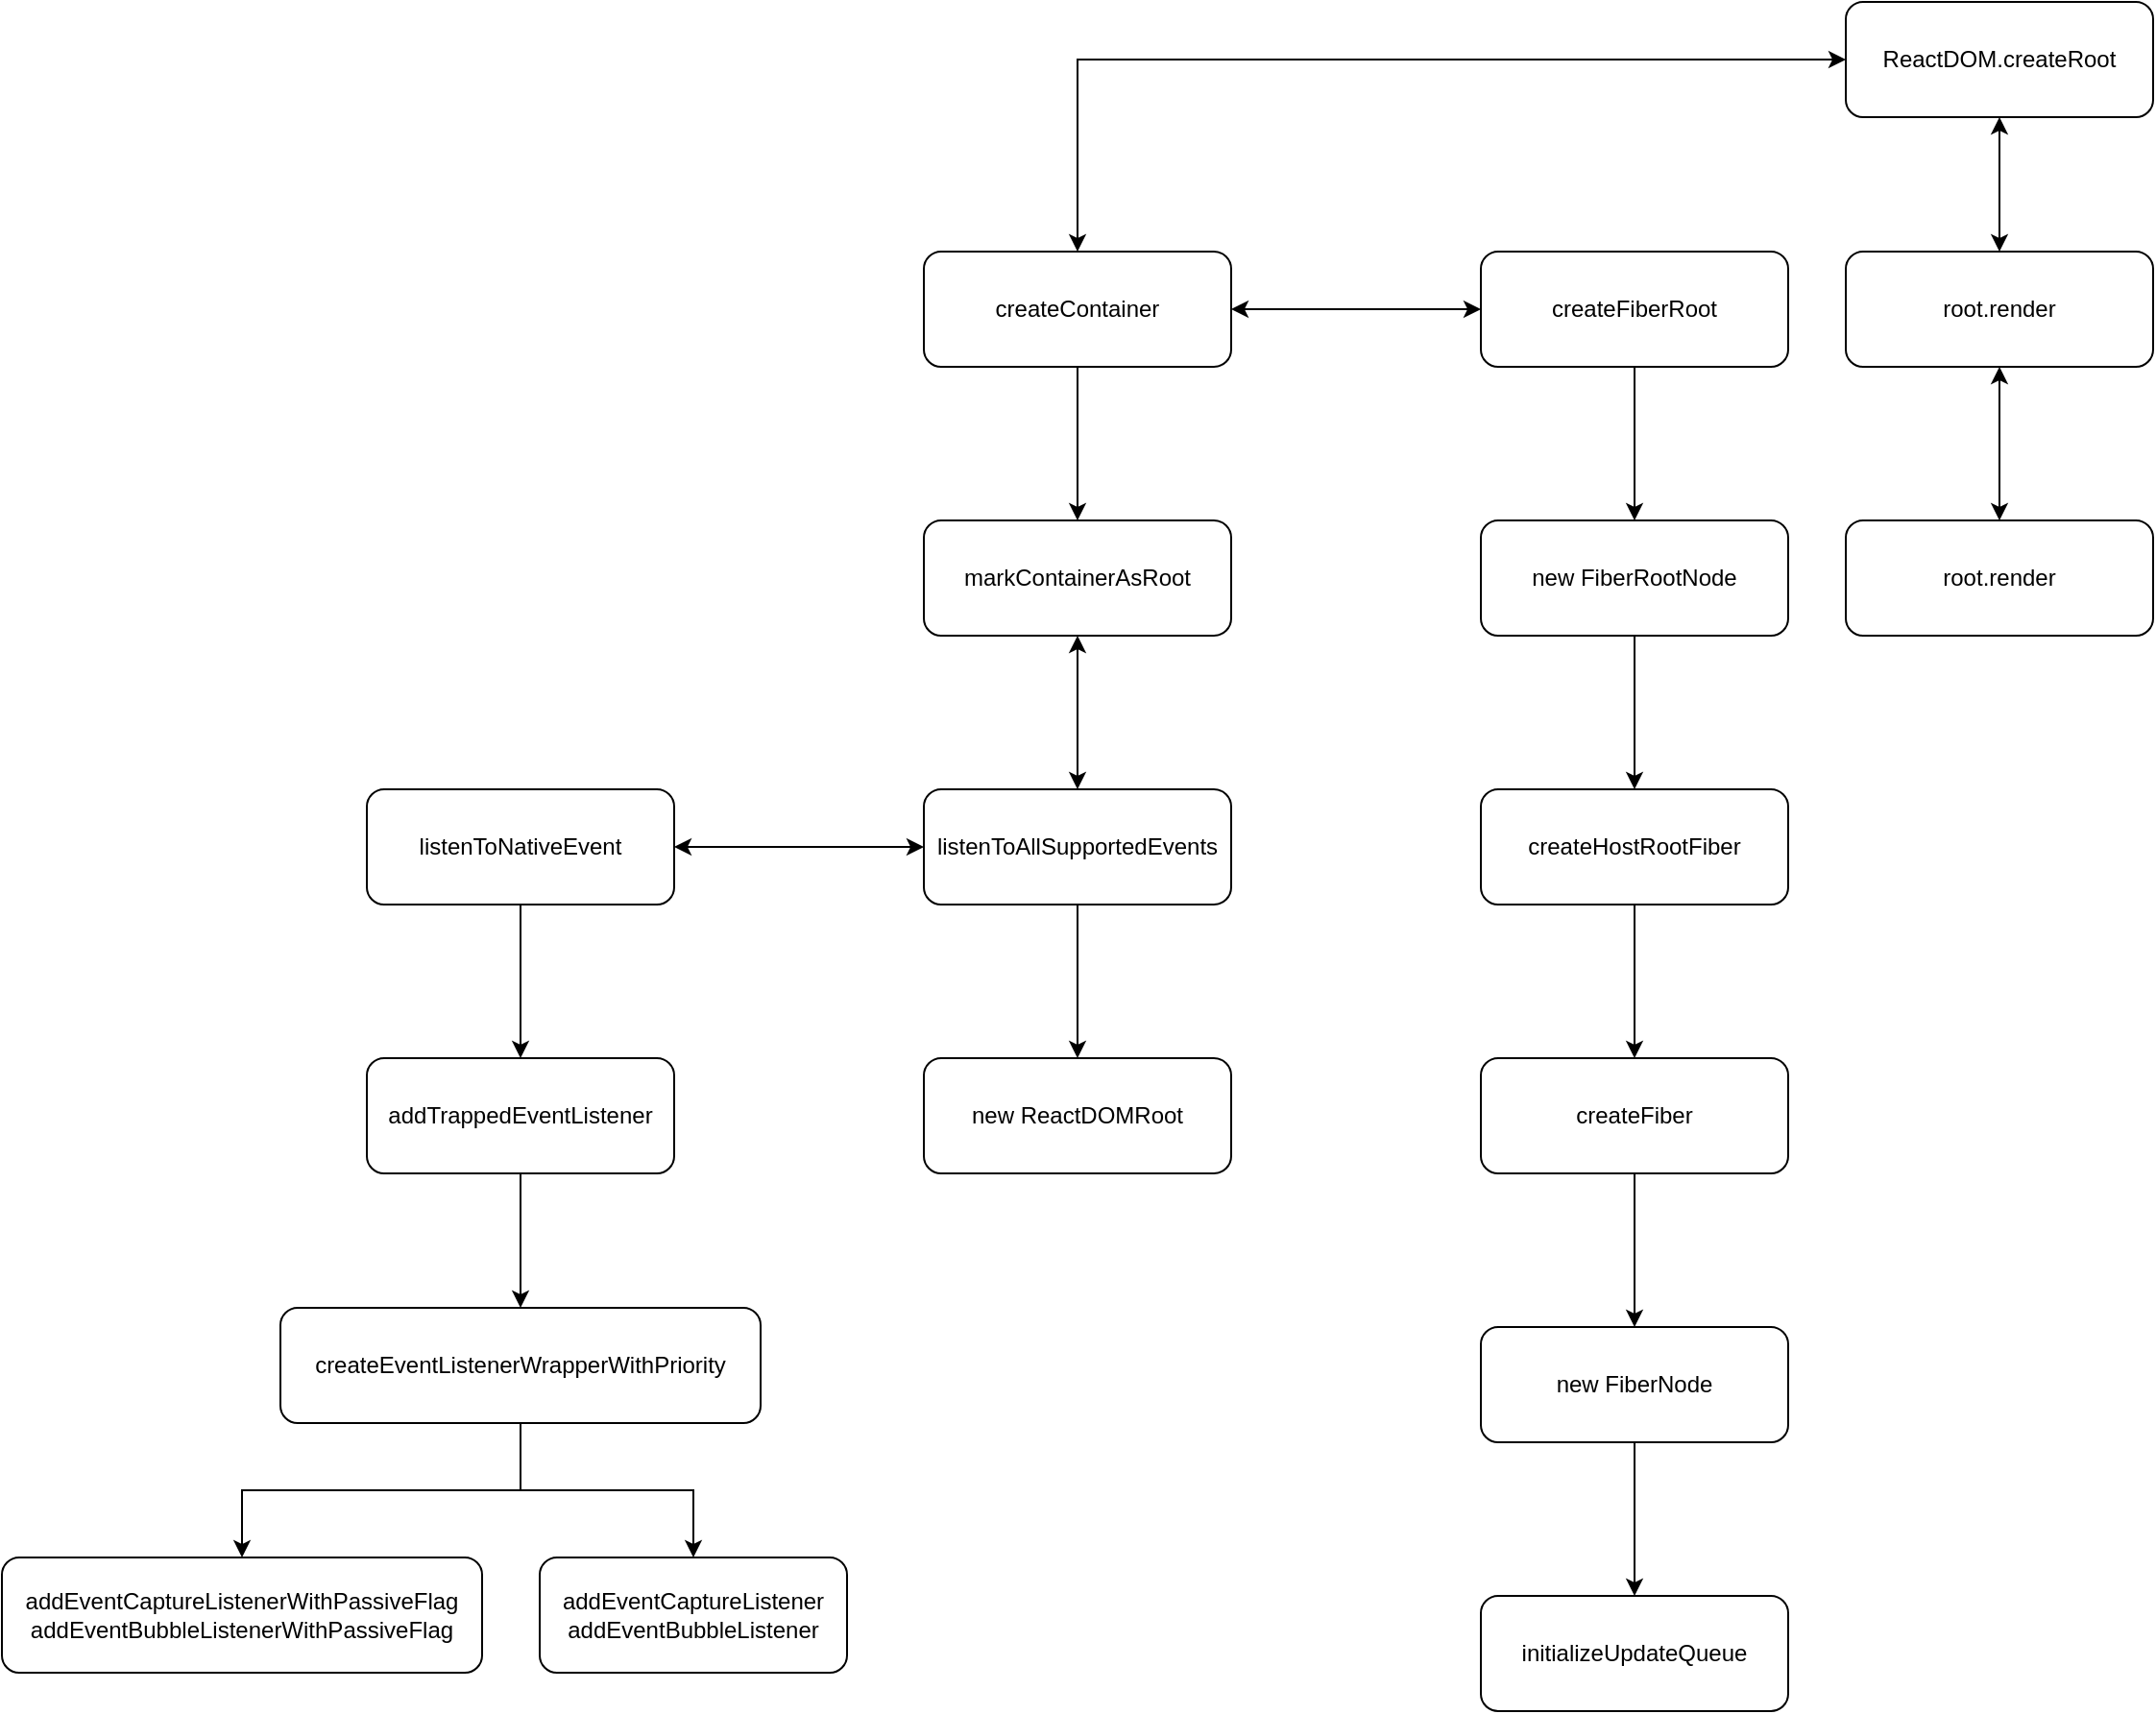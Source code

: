 <mxfile version="20.2.5" type="github">
  <diagram id="5aRhrvcRzWOUmRe86cMd" name="第 1 页">
    <mxGraphModel dx="1542" dy="815" grid="1" gridSize="10" guides="1" tooltips="1" connect="1" arrows="1" fold="1" page="1" pageScale="1" pageWidth="4000" pageHeight="8000" math="0" shadow="0">
      <root>
        <mxCell id="0" />
        <mxCell id="1" parent="0" />
        <mxCell id="IM6zeczxpk0CNqdoy-Uw-5" value="" style="edgeStyle=orthogonalEdgeStyle;rounded=0;orthogonalLoop=1;jettySize=auto;html=1;startArrow=classic;startFill=1;" edge="1" parent="1" source="IM6zeczxpk0CNqdoy-Uw-1" target="IM6zeczxpk0CNqdoy-Uw-4">
          <mxGeometry relative="1" as="geometry" />
        </mxCell>
        <mxCell id="IM6zeczxpk0CNqdoy-Uw-38" value="" style="edgeStyle=orthogonalEdgeStyle;rounded=0;orthogonalLoop=1;jettySize=auto;html=1;startArrow=classic;startFill=1;" edge="1" parent="1" source="IM6zeczxpk0CNqdoy-Uw-1" target="IM6zeczxpk0CNqdoy-Uw-37">
          <mxGeometry relative="1" as="geometry" />
        </mxCell>
        <mxCell id="IM6zeczxpk0CNqdoy-Uw-1" value="ReactDOM.createRoot" style="rounded=1;whiteSpace=wrap;html=1;" vertex="1" parent="1">
          <mxGeometry x="1510" y="450" width="160" height="60" as="geometry" />
        </mxCell>
        <mxCell id="IM6zeczxpk0CNqdoy-Uw-7" value="" style="edgeStyle=orthogonalEdgeStyle;rounded=0;orthogonalLoop=1;jettySize=auto;html=1;startArrow=classic;startFill=1;" edge="1" parent="1" source="IM6zeczxpk0CNqdoy-Uw-4" target="IM6zeczxpk0CNqdoy-Uw-6">
          <mxGeometry relative="1" as="geometry" />
        </mxCell>
        <mxCell id="IM6zeczxpk0CNqdoy-Uw-19" value="" style="edgeStyle=orthogonalEdgeStyle;rounded=0;orthogonalLoop=1;jettySize=auto;html=1;" edge="1" parent="1" source="IM6zeczxpk0CNqdoy-Uw-4" target="IM6zeczxpk0CNqdoy-Uw-18">
          <mxGeometry relative="1" as="geometry" />
        </mxCell>
        <mxCell id="IM6zeczxpk0CNqdoy-Uw-4" value="createContainer" style="rounded=1;whiteSpace=wrap;html=1;" vertex="1" parent="1">
          <mxGeometry x="1030" y="580" width="160" height="60" as="geometry" />
        </mxCell>
        <mxCell id="IM6zeczxpk0CNqdoy-Uw-9" value="" style="edgeStyle=orthogonalEdgeStyle;rounded=0;orthogonalLoop=1;jettySize=auto;html=1;" edge="1" parent="1" source="IM6zeczxpk0CNqdoy-Uw-6" target="IM6zeczxpk0CNqdoy-Uw-8">
          <mxGeometry relative="1" as="geometry" />
        </mxCell>
        <mxCell id="IM6zeczxpk0CNqdoy-Uw-6" value="createFiberRoot" style="rounded=1;whiteSpace=wrap;html=1;" vertex="1" parent="1">
          <mxGeometry x="1320" y="580" width="160" height="60" as="geometry" />
        </mxCell>
        <mxCell id="IM6zeczxpk0CNqdoy-Uw-11" value="" style="edgeStyle=orthogonalEdgeStyle;rounded=0;orthogonalLoop=1;jettySize=auto;html=1;" edge="1" parent="1" source="IM6zeczxpk0CNqdoy-Uw-8" target="IM6zeczxpk0CNqdoy-Uw-10">
          <mxGeometry relative="1" as="geometry" />
        </mxCell>
        <mxCell id="IM6zeczxpk0CNqdoy-Uw-8" value="new FiberRootNode" style="rounded=1;whiteSpace=wrap;html=1;" vertex="1" parent="1">
          <mxGeometry x="1320" y="720" width="160" height="60" as="geometry" />
        </mxCell>
        <mxCell id="IM6zeczxpk0CNqdoy-Uw-13" value="" style="edgeStyle=orthogonalEdgeStyle;rounded=0;orthogonalLoop=1;jettySize=auto;html=1;" edge="1" parent="1" source="IM6zeczxpk0CNqdoy-Uw-10" target="IM6zeczxpk0CNqdoy-Uw-12">
          <mxGeometry relative="1" as="geometry" />
        </mxCell>
        <mxCell id="IM6zeczxpk0CNqdoy-Uw-10" value="createHostRootFiber" style="rounded=1;whiteSpace=wrap;html=1;" vertex="1" parent="1">
          <mxGeometry x="1320" y="860" width="160" height="60" as="geometry" />
        </mxCell>
        <mxCell id="IM6zeczxpk0CNqdoy-Uw-15" value="" style="edgeStyle=orthogonalEdgeStyle;rounded=0;orthogonalLoop=1;jettySize=auto;html=1;" edge="1" parent="1" source="IM6zeczxpk0CNqdoy-Uw-12" target="IM6zeczxpk0CNqdoy-Uw-14">
          <mxGeometry relative="1" as="geometry" />
        </mxCell>
        <mxCell id="IM6zeczxpk0CNqdoy-Uw-12" value="createFiber" style="rounded=1;whiteSpace=wrap;html=1;" vertex="1" parent="1">
          <mxGeometry x="1320" y="1000" width="160" height="60" as="geometry" />
        </mxCell>
        <mxCell id="IM6zeczxpk0CNqdoy-Uw-17" value="" style="edgeStyle=orthogonalEdgeStyle;rounded=0;orthogonalLoop=1;jettySize=auto;html=1;" edge="1" parent="1" source="IM6zeczxpk0CNqdoy-Uw-14" target="IM6zeczxpk0CNqdoy-Uw-16">
          <mxGeometry relative="1" as="geometry" />
        </mxCell>
        <mxCell id="IM6zeczxpk0CNqdoy-Uw-14" value="new FiberNode" style="rounded=1;whiteSpace=wrap;html=1;" vertex="1" parent="1">
          <mxGeometry x="1320" y="1140" width="160" height="60" as="geometry" />
        </mxCell>
        <mxCell id="IM6zeczxpk0CNqdoy-Uw-16" value="initializeUpdateQueue" style="rounded=1;whiteSpace=wrap;html=1;" vertex="1" parent="1">
          <mxGeometry x="1320" y="1280" width="160" height="60" as="geometry" />
        </mxCell>
        <mxCell id="IM6zeczxpk0CNqdoy-Uw-21" value="" style="edgeStyle=orthogonalEdgeStyle;rounded=0;orthogonalLoop=1;jettySize=auto;html=1;startArrow=classic;startFill=1;" edge="1" parent="1" source="IM6zeczxpk0CNqdoy-Uw-18" target="IM6zeczxpk0CNqdoy-Uw-20">
          <mxGeometry relative="1" as="geometry" />
        </mxCell>
        <mxCell id="IM6zeczxpk0CNqdoy-Uw-18" value="markContainerAsRoot" style="rounded=1;whiteSpace=wrap;html=1;" vertex="1" parent="1">
          <mxGeometry x="1030" y="720" width="160" height="60" as="geometry" />
        </mxCell>
        <mxCell id="IM6zeczxpk0CNqdoy-Uw-23" value="" style="edgeStyle=orthogonalEdgeStyle;rounded=0;orthogonalLoop=1;jettySize=auto;html=1;startArrow=classic;startFill=1;" edge="1" parent="1" source="IM6zeczxpk0CNqdoy-Uw-20" target="IM6zeczxpk0CNqdoy-Uw-22">
          <mxGeometry relative="1" as="geometry" />
        </mxCell>
        <mxCell id="IM6zeczxpk0CNqdoy-Uw-35" value="" style="edgeStyle=orthogonalEdgeStyle;rounded=0;orthogonalLoop=1;jettySize=auto;html=1;startArrow=none;startFill=0;" edge="1" parent="1" source="IM6zeczxpk0CNqdoy-Uw-20" target="IM6zeczxpk0CNqdoy-Uw-34">
          <mxGeometry relative="1" as="geometry" />
        </mxCell>
        <mxCell id="IM6zeczxpk0CNqdoy-Uw-20" value="listenToAllSupportedEvents" style="rounded=1;whiteSpace=wrap;html=1;" vertex="1" parent="1">
          <mxGeometry x="1030" y="860" width="160" height="60" as="geometry" />
        </mxCell>
        <mxCell id="IM6zeczxpk0CNqdoy-Uw-25" value="" style="edgeStyle=orthogonalEdgeStyle;rounded=0;orthogonalLoop=1;jettySize=auto;html=1;startArrow=none;startFill=0;" edge="1" parent="1" source="IM6zeczxpk0CNqdoy-Uw-22" target="IM6zeczxpk0CNqdoy-Uw-24">
          <mxGeometry relative="1" as="geometry" />
        </mxCell>
        <mxCell id="IM6zeczxpk0CNqdoy-Uw-22" value="listenToNativeEvent" style="rounded=1;whiteSpace=wrap;html=1;" vertex="1" parent="1">
          <mxGeometry x="740" y="860" width="160" height="60" as="geometry" />
        </mxCell>
        <mxCell id="IM6zeczxpk0CNqdoy-Uw-31" value="" style="edgeStyle=orthogonalEdgeStyle;rounded=0;orthogonalLoop=1;jettySize=auto;html=1;startArrow=none;startFill=0;" edge="1" parent="1" source="IM6zeczxpk0CNqdoy-Uw-24" target="IM6zeczxpk0CNqdoy-Uw-30">
          <mxGeometry relative="1" as="geometry" />
        </mxCell>
        <mxCell id="IM6zeczxpk0CNqdoy-Uw-24" value="addTrappedEventListener" style="rounded=1;whiteSpace=wrap;html=1;" vertex="1" parent="1">
          <mxGeometry x="740" y="1000" width="160" height="60" as="geometry" />
        </mxCell>
        <mxCell id="IM6zeczxpk0CNqdoy-Uw-26" value="addEventCaptureListenerWithPassiveFlag&lt;br&gt;addEventBubbleListenerWithPassiveFlag" style="rounded=1;whiteSpace=wrap;html=1;" vertex="1" parent="1">
          <mxGeometry x="550" y="1260" width="250" height="60" as="geometry" />
        </mxCell>
        <mxCell id="IM6zeczxpk0CNqdoy-Uw-28" value="addEventCaptureListener&lt;br&gt;addEventBubbleListener" style="rounded=1;whiteSpace=wrap;html=1;" vertex="1" parent="1">
          <mxGeometry x="830" y="1260" width="160" height="60" as="geometry" />
        </mxCell>
        <mxCell id="IM6zeczxpk0CNqdoy-Uw-32" style="edgeStyle=orthogonalEdgeStyle;rounded=0;orthogonalLoop=1;jettySize=auto;html=1;entryX=0.5;entryY=0;entryDx=0;entryDy=0;startArrow=none;startFill=0;" edge="1" parent="1" source="IM6zeczxpk0CNqdoy-Uw-30" target="IM6zeczxpk0CNqdoy-Uw-26">
          <mxGeometry relative="1" as="geometry" />
        </mxCell>
        <mxCell id="IM6zeczxpk0CNqdoy-Uw-36" style="edgeStyle=orthogonalEdgeStyle;rounded=0;orthogonalLoop=1;jettySize=auto;html=1;startArrow=none;startFill=0;" edge="1" parent="1" source="IM6zeczxpk0CNqdoy-Uw-30" target="IM6zeczxpk0CNqdoy-Uw-28">
          <mxGeometry relative="1" as="geometry" />
        </mxCell>
        <mxCell id="IM6zeczxpk0CNqdoy-Uw-30" value="createEventListenerWrapperWithPriority" style="rounded=1;whiteSpace=wrap;html=1;" vertex="1" parent="1">
          <mxGeometry x="695" y="1130" width="250" height="60" as="geometry" />
        </mxCell>
        <mxCell id="IM6zeczxpk0CNqdoy-Uw-34" value="new ReactDOMRoot" style="rounded=1;whiteSpace=wrap;html=1;" vertex="1" parent="1">
          <mxGeometry x="1030" y="1000" width="160" height="60" as="geometry" />
        </mxCell>
        <mxCell id="IM6zeczxpk0CNqdoy-Uw-40" value="" style="edgeStyle=orthogonalEdgeStyle;rounded=0;orthogonalLoop=1;jettySize=auto;html=1;startArrow=classic;startFill=1;" edge="1" parent="1" source="IM6zeczxpk0CNqdoy-Uw-37" target="IM6zeczxpk0CNqdoy-Uw-39">
          <mxGeometry relative="1" as="geometry" />
        </mxCell>
        <mxCell id="IM6zeczxpk0CNqdoy-Uw-37" value="root.render" style="rounded=1;whiteSpace=wrap;html=1;" vertex="1" parent="1">
          <mxGeometry x="1510" y="580" width="160" height="60" as="geometry" />
        </mxCell>
        <mxCell id="IM6zeczxpk0CNqdoy-Uw-39" value="root.render" style="rounded=1;whiteSpace=wrap;html=1;" vertex="1" parent="1">
          <mxGeometry x="1510" y="720" width="160" height="60" as="geometry" />
        </mxCell>
      </root>
    </mxGraphModel>
  </diagram>
</mxfile>
